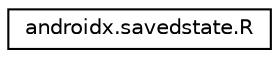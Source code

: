 digraph "Graphical Class Hierarchy"
{
 // LATEX_PDF_SIZE
  edge [fontname="Helvetica",fontsize="10",labelfontname="Helvetica",labelfontsize="10"];
  node [fontname="Helvetica",fontsize="10",shape=record];
  rankdir="LR";
  Node0 [label="androidx.savedstate.R",height=0.2,width=0.4,color="black", fillcolor="white", style="filled",URL="$classandroidx_1_1savedstate_1_1_r.html",tooltip=" "];
}
